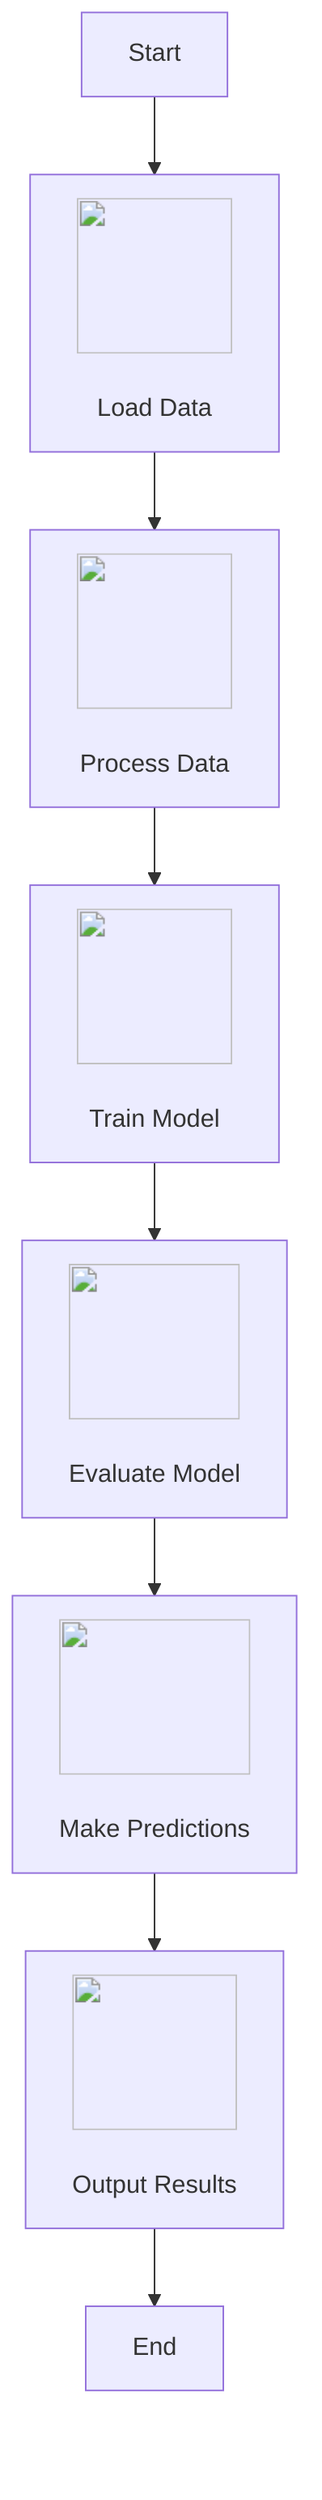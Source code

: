 flowchart TD 
    A["Start"] --> B["<img src='icons/file.svg' width=100 height=100/> <br/> Load Data"] 
    B --> C["<img src='icons/database.svg' width=100 height=100/> <br/> Process Data"]
    C --> D["<img src='icons/column_split.svg' width=100 height=100/> <br/> Train Model"]
    D --> E["<img src='icons/brain.svg' width=100 height=100/> <br/> Evaluate Model"]
    E --> F["<img src='icons/brain.svg' width=100 height=100/> <br/> Make Predictions"]
    F --> G["<img src='icons/file.svg' width=100 height=100/> <br/> Output Results"]
    G --> H["End"]